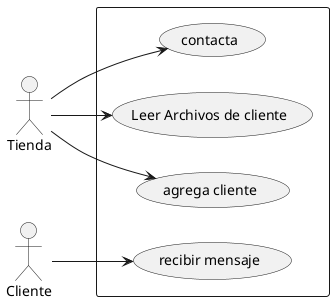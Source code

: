 @startuml

left to right direction
skinparam packageStyle rectangle

:Tienda: as tienda
:Cliente: as client


rectangle {
  (Leer Archivos de cliente) as (leer)
  client --> (recibir mensaje)
  tienda -->(leer)
  tienda --> (agrega cliente)
  tienda --> (contacta)
}
@endluml
